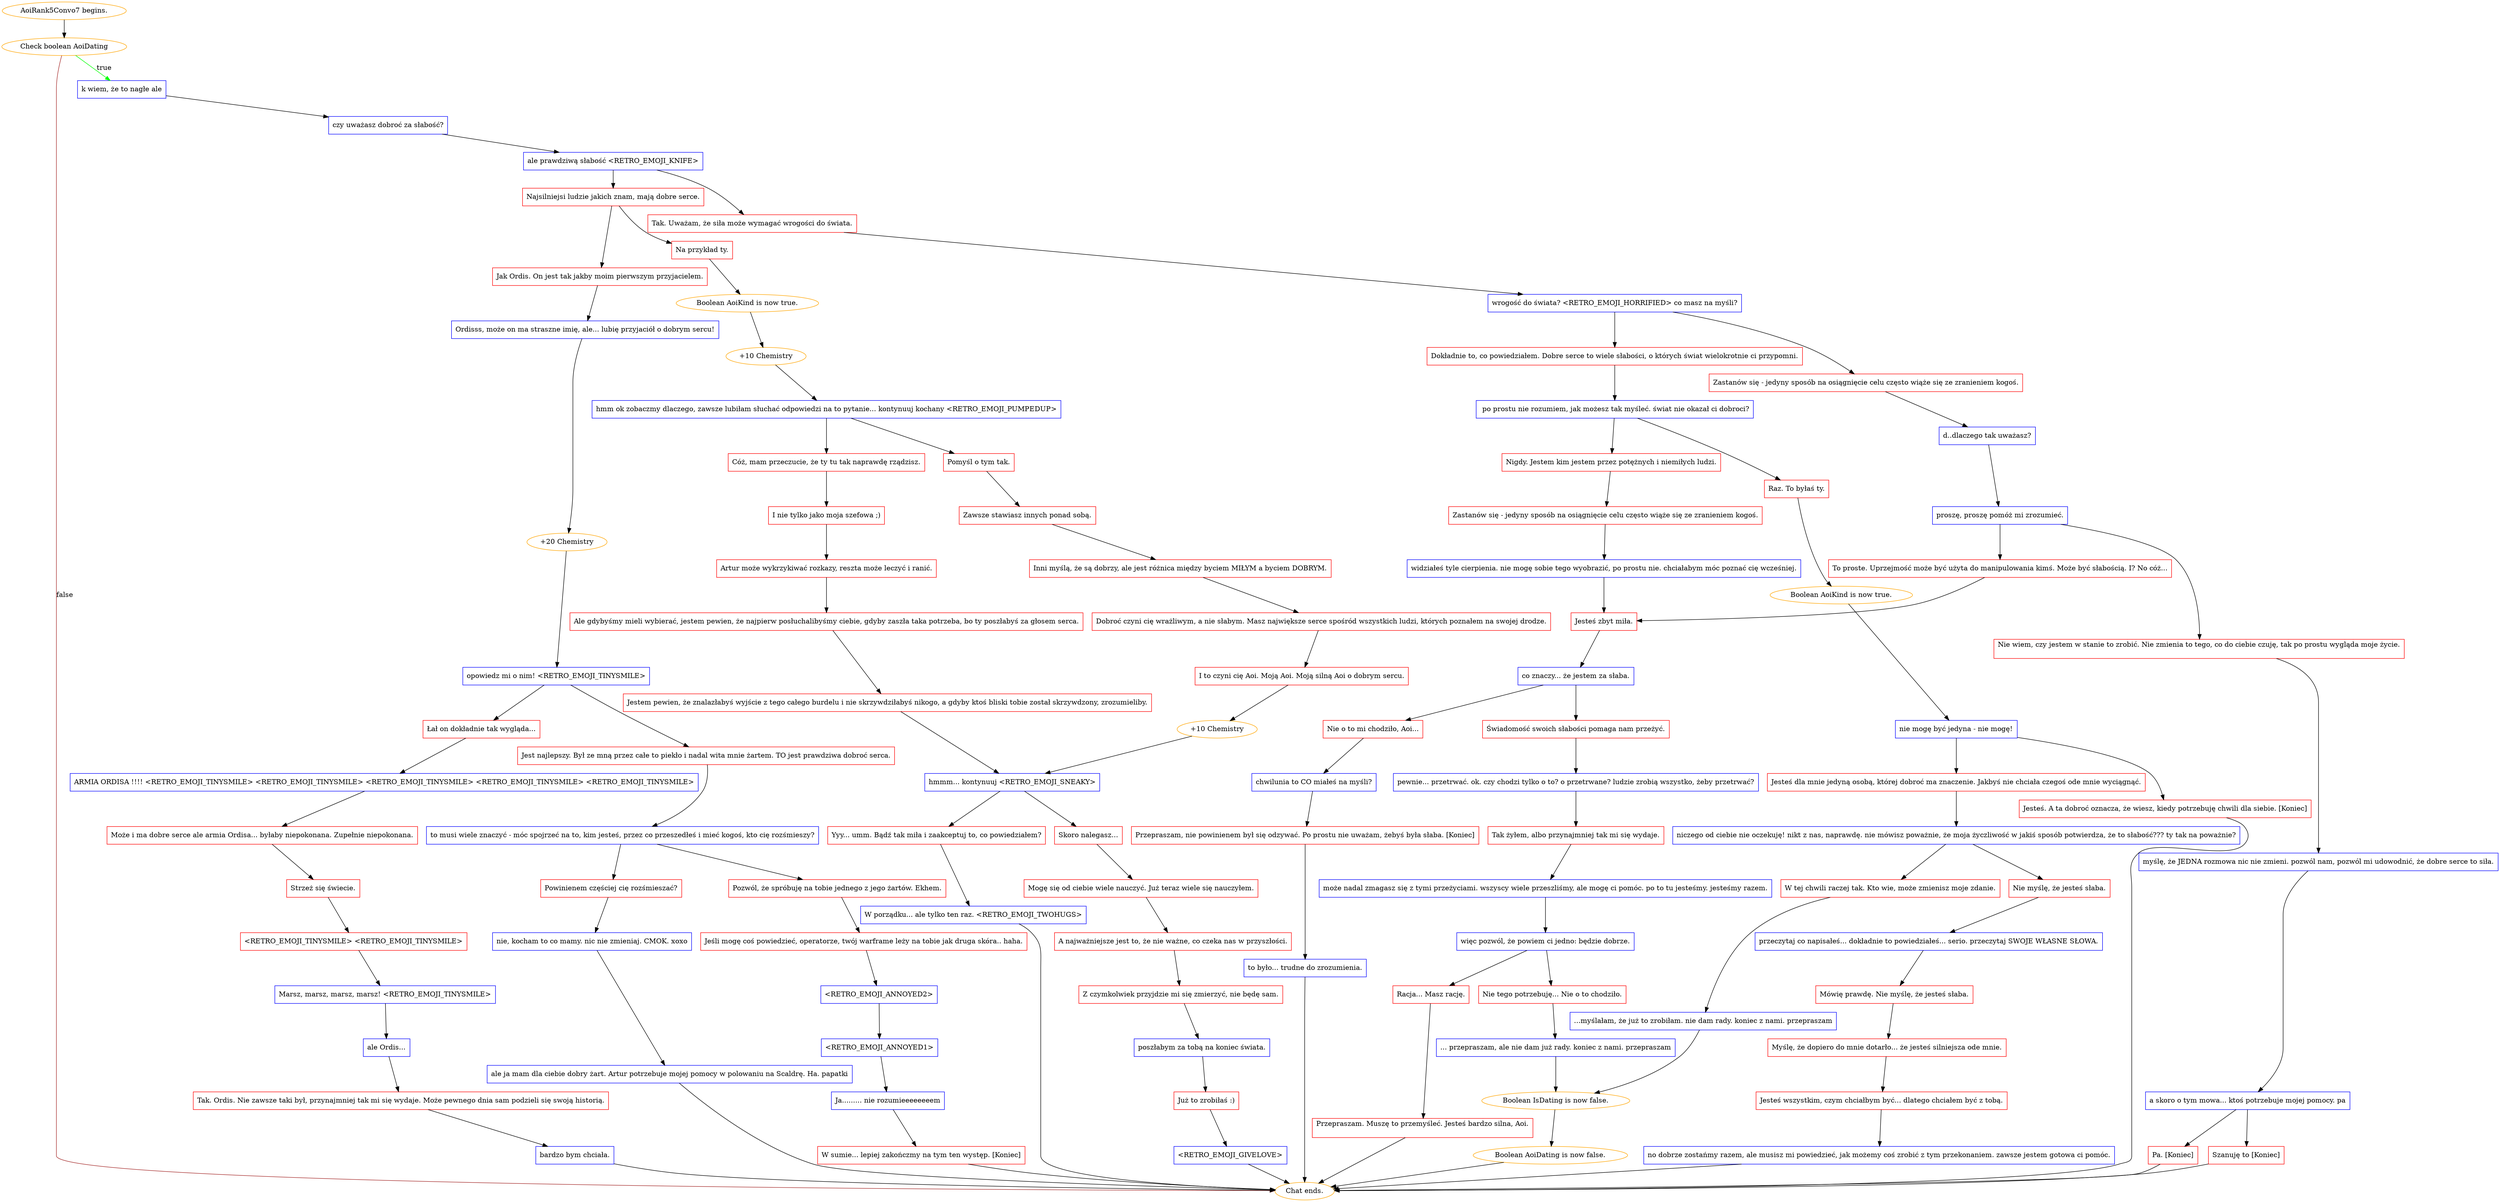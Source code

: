 digraph {
	"AoiRank5Convo7 begins." [color=orange];
		"AoiRank5Convo7 begins." -> j2617805464;
	j2617805464 [label="Check boolean AoiDating",color=orange];
		j2617805464 -> j262355466 [label=true,color=green];
		j2617805464 -> "Chat ends." [label=false,color=brown];
	j262355466 [label="k wiem, że to nagłe ale",shape=box,color=blue];
		j262355466 -> j4182966038;
	"Chat ends." [color=orange];
	j4182966038 [label="czy uważasz dobroć za słabość?",shape=box,color=blue];
		j4182966038 -> j2405999272;
	j2405999272 [label="ale prawdziwą słabość <RETRO_EMOJI_KNIFE>",shape=box,color=blue];
		j2405999272 -> j3100710141;
		j2405999272 -> j2555326902;
	j3100710141 [label="Najsilniejsi ludzie jakich znam, mają dobre serce.",shape=box,color=red];
		j3100710141 -> j1726052248;
		j3100710141 -> j957658090;
	j2555326902 [label="Tak. Uważam, że siła może wymagać wrogości do świata.",shape=box,color=red];
		j2555326902 -> j1346960517;
	j1726052248 [label="Na przykład ty.",shape=box,color=red];
		j1726052248 -> j3954528916;
	j957658090 [label="Jak Ordis. On jest tak jakby moim pierwszym przyjacielem.",shape=box,color=red];
		j957658090 -> j3800773322;
	j1346960517 [label="wrogość do świata? <RETRO_EMOJI_HORRIFIED> co masz na myśli?",shape=box,color=blue];
		j1346960517 -> j2951889824;
		j1346960517 -> j3211925357;
	j3954528916 [label="Boolean AoiKind is now true.",color=orange];
		j3954528916 -> j614127708;
	j3800773322 [label="Ordisss, może on ma straszne imię, ale... lubię przyjaciół o dobrym sercu!",shape=box,color=blue];
		j3800773322 -> j3036316606;
	j2951889824 [label="Dokładnie to, co powiedziałem. Dobre serce to wiele słabości, o których świat wielokrotnie ci przypomni.",shape=box,color=red];
		j2951889824 -> j3093757305;
	j3211925357 [label="Zastanów się - jedyny sposób na osiągnięcie celu często wiąże się ze zranieniem kogoś.",shape=box,color=red];
		j3211925357 -> j27832332;
	j614127708 [label="+10 Chemistry",color=orange];
		j614127708 -> j2340534045;
	j3036316606 [label="+20 Chemistry",color=orange];
		j3036316606 -> j2565319247;
	j3093757305 [label=" po prostu nie rozumiem, jak możesz tak myśleć. świat nie okazał ci dobroci?",shape=box,color=blue];
		j3093757305 -> j224615863;
		j3093757305 -> j1134853151;
	j27832332 [label="d..dlaczego tak uważasz?",shape=box,color=blue];
		j27832332 -> j2860122697;
	j2340534045 [label="hmm ok zobaczmy dlaczego, zawsze lubiłam słuchać odpowiedzi na to pytanie... kontynuuj kochany <RETRO_EMOJI_PUMPEDUP>",shape=box,color=blue];
		j2340534045 -> j1594505918;
		j2340534045 -> j1604275910;
	j2565319247 [label="opowiedz mi o nim! <RETRO_EMOJI_TINYSMILE>",shape=box,color=blue];
		j2565319247 -> j3126091923;
		j2565319247 -> j3322777754;
	j224615863 [label="Raz. To byłaś ty.",shape=box,color=red];
		j224615863 -> j1778449833;
	j1134853151 [label="Nigdy. Jestem kim jestem przez potężnych i niemiłych ludzi.",shape=box,color=red];
		j1134853151 -> j419539308;
	j2860122697 [label="proszę, proszę pomóż mi zrozumieć.",shape=box,color=blue];
		j2860122697 -> j3207657092;
		j2860122697 -> j2697093685;
	j1594505918 [label="Pomyśl o tym tak.",shape=box,color=red];
		j1594505918 -> j1684230789;
	j1604275910 [label="Cóż, mam przeczucie, że ty tu tak naprawdę rządzisz.",shape=box,color=red];
		j1604275910 -> j3986847518;
	j3126091923 [label="Łał on dokładnie tak wygląda...",shape=box,color=red];
		j3126091923 -> j1108074584;
	j3322777754 [label="Jest najlepszy. Był ze mną przez całe to piekło i nadal wita mnie żartem. TO jest prawdziwa dobroć serca.",shape=box,color=red];
		j3322777754 -> j3814716155;
	j1778449833 [label="Boolean AoiKind is now true.",color=orange];
		j1778449833 -> j3601143023;
	j419539308 [label="Zastanów się - jedyny sposób na osiągnięcie celu często wiąże się ze zranieniem kogoś.",shape=box,color=red];
		j419539308 -> j1862270723;
	j3207657092 [label="To proste. Uprzejmość może być użyta do manipulowania kimś. Może być słabością. I? No cóż...",shape=box,color=red];
		j3207657092 -> j2287409627;
	j2697093685 [label="Nie wiem, czy jestem w stanie to zrobić. Nie zmienia to tego, co do ciebie czuję, tak po prostu wygląda moje życie.
",shape=box,color=red];
		j2697093685 -> j3142547714;
	j1684230789 [label="Zawsze stawiasz innych ponad sobą.",shape=box,color=red];
		j1684230789 -> j955714361;
	j3986847518 [label="I nie tylko jako moja szefowa ;)",shape=box,color=red];
		j3986847518 -> j3870915176;
	j1108074584 [label="ARMIA ORDISA !!!! <RETRO_EMOJI_TINYSMILE> <RETRO_EMOJI_TINYSMILE> <RETRO_EMOJI_TINYSMILE> <RETRO_EMOJI_TINYSMILE> <RETRO_EMOJI_TINYSMILE>",shape=box,color=blue];
		j1108074584 -> j3202613667;
	j3814716155 [label="to musi wiele znaczyć - móc spojrzeć na to, kim jesteś, przez co przeszedłeś i mieć kogoś, kto cię rozśmieszy?",shape=box,color=blue];
		j3814716155 -> j124161238;
		j3814716155 -> j818992165;
	j3601143023 [label="nie mogę być jedyna - nie mogę!",shape=box,color=blue];
		j3601143023 -> j4173617189;
		j3601143023 -> j2493256876;
	j1862270723 [label="widziałeś tyle cierpienia. nie mogę sobie tego wyobrazić, po prostu nie. chciałabym móc poznać cię wcześniej.",shape=box,color=blue];
		j1862270723 -> j2287409627;
	j2287409627 [label="Jesteś zbyt miła.",shape=box,color=red];
		j2287409627 -> j3910805933;
	j3142547714 [label="myślę, że JEDNA rozmowa nic nie zmieni. pozwól nam, pozwól mi udowodnić, że dobre serce to siła.",shape=box,color=blue];
		j3142547714 -> j1439931757;
	j955714361 [label="Inni myślą, że są dobrzy, ale jest różnica między byciem MIŁYM a byciem DOBRYM.",shape=box,color=red];
		j955714361 -> j1101608308;
	j3870915176 [label="Artur może wykrzykiwać rozkazy, reszta może leczyć i ranić.",shape=box,color=red];
		j3870915176 -> j1135656360;
	j3202613667 [label="Może i ma dobre serce ale armia Ordisa... byłaby niepokonana. Zupełnie niepokonana.",shape=box,color=red];
		j3202613667 -> j1945310763;
	j124161238 [label="Powinienem częściej cię rozśmieszać?",shape=box,color=red];
		j124161238 -> j3531637766;
	j818992165 [label="Pozwól, że spróbuję na tobie jednego z jego żartów. Ekhem.",shape=box,color=red];
		j818992165 -> j119496376;
	j4173617189 [label="Jesteś dla mnie jedyną osobą, której dobroć ma znaczenie. Jakbyś nie chciała czegoś ode mnie wyciągnąć.",shape=box,color=red];
		j4173617189 -> j1443395977;
	j2493256876 [label="Jesteś. A ta dobroć oznacza, że wiesz, kiedy potrzebuję chwili dla siebie. [Koniec]",shape=box,color=red];
		j2493256876 -> "Chat ends.";
	j3910805933 [label="co znaczy... że jestem za słaba.",shape=box,color=blue];
		j3910805933 -> j1053007211;
		j3910805933 -> j2924101060;
	j1439931757 [label="a skoro o tym mowa... ktoś potrzebuje mojej pomocy. pa",shape=box,color=blue];
		j1439931757 -> j135612514;
		j1439931757 -> j411897751;
	j1101608308 [label="Dobroć czyni cię wrażliwym, a nie słabym. Masz największe serce spośród wszystkich ludzi, których poznałem na swojej drodze.",shape=box,color=red];
		j1101608308 -> j4237296047;
	j1135656360 [label="Ale gdybyśmy mieli wybierać, jestem pewien, że najpierw posłuchalibyśmy ciebie, gdyby zaszła taka potrzeba, bo ty poszłabyś za głosem serca.",shape=box,color=red];
		j1135656360 -> j3300195371;
	j1945310763 [label="Strzeż się świecie.",shape=box,color=red];
		j1945310763 -> j292453152;
	j3531637766 [label="nie, kocham to co mamy. nic nie zmieniaj. CMOK. xoxo",shape=box,color=blue];
		j3531637766 -> j4176486825;
	j119496376 [label="Jeśli mogę coś powiedzieć, operatorze, twój warframe leży na tobie jak druga skóra.. haha.",shape=box,color=red];
		j119496376 -> j2417676342;
	j1443395977 [label="niczego od ciebie nie oczekuję! nikt z nas, naprawdę. nie mówisz poważnie, że moja życzliwość w jakiś sposób potwierdza, że to słabość??? ty tak na poważnie?",shape=box,color=blue];
		j1443395977 -> j2689069382;
		j1443395977 -> j1135198193;
	j1053007211 [label="Nie o to mi chodziło, Aoi...",shape=box,color=red];
		j1053007211 -> j4279520585;
	j2924101060 [label="Świadomość swoich słabości pomaga nam przeżyć.",shape=box,color=red];
		j2924101060 -> j1339237958;
	j135612514 [label="Szanuję to [Koniec]",shape=box,color=red];
		j135612514 -> "Chat ends.";
	j411897751 [label="Pa. [Koniec]",shape=box,color=red];
		j411897751 -> "Chat ends.";
	j4237296047 [label="I to czyni cię Aoi. Moją Aoi. Moją silną Aoi o dobrym sercu.",shape=box,color=red];
		j4237296047 -> j3924543264;
	j3300195371 [label="Jestem pewien, że znalazłabyś wyjście z tego całego burdelu i nie skrzywdziłabyś nikogo, a gdyby ktoś bliski tobie został skrzywdzony, zrozumieliby.",shape=box,color=red];
		j3300195371 -> j3948551225;
	j292453152 [label="<RETRO_EMOJI_TINYSMILE> <RETRO_EMOJI_TINYSMILE>",shape=box,color=red];
		j292453152 -> j3765409822;
	j4176486825 [label="ale ja mam dla ciebie dobry żart. Artur potrzebuje mojej pomocy w polowaniu na Scaldrę. Ha. papatki",shape=box,color=blue];
		j4176486825 -> "Chat ends.";
	j2417676342 [label="<RETRO_EMOJI_ANNOYED2>",shape=box,color=blue];
		j2417676342 -> j1724900661;
	j2689069382 [label="W tej chwili raczej tak. Kto wie, może zmienisz moje zdanie.",shape=box,color=red];
		j2689069382 -> j3262365408;
	j1135198193 [label="Nie myślę, że jesteś słaba.",shape=box,color=red];
		j1135198193 -> j4154439986;
	j4279520585 [label="chwilunia to CO miałeś na myśli?",shape=box,color=blue];
		j4279520585 -> j1222677518;
	j1339237958 [label="pewnie... przetrwać. ok. czy chodzi tylko o to? o przetrwane? ludzie zrobią wszystko, żeby przetrwać?",shape=box,color=blue];
		j1339237958 -> j2982223002;
	j3924543264 [label="+10 Chemistry",color=orange];
		j3924543264 -> j3948551225;
	j3948551225 [label="hmmm... kontynuuj <RETRO_EMOJI_SNEAKY>",shape=box,color=blue];
		j3948551225 -> j3388493942;
		j3948551225 -> j2056857711;
	j3765409822 [label="Marsz, marsz, marsz, marsz! <RETRO_EMOJI_TINYSMILE>",shape=box,color=blue];
		j3765409822 -> j3469726272;
	j1724900661 [label="<RETRO_EMOJI_ANNOYED1>",shape=box,color=blue];
		j1724900661 -> j211293806;
	j3262365408 [label="...myślałam, że już to zrobiłam. nie dam rady. koniec z nami. przepraszam",shape=box,color=blue];
		j3262365408 -> j2209722290;
	j4154439986 [label="przeczytaj co napisałeś... dokładnie to powiedziałeś... serio. przeczytaj SWOJE WŁASNE SŁOWA.",shape=box,color=blue];
		j4154439986 -> j3733245781;
	j1222677518 [label="Przepraszam, nie powinienem był się odzywać. Po prostu nie uważam, żebyś była słaba. [Koniec]",shape=box,color=red];
		j1222677518 -> j3016873095;
	j2982223002 [label="Tak żyłem, albo przynajmniej tak mi się wydaje.",shape=box,color=red];
		j2982223002 -> j1143431758;
	j3388493942 [label="Yyy... umm. Bądź tak miła i zaakceptuj to, co powiedziałem?",shape=box,color=red];
		j3388493942 -> j675253830;
	j2056857711 [label="Skoro nalegasz...",shape=box,color=red];
		j2056857711 -> j2772009915;
	j3469726272 [label="ale Ordis...",shape=box,color=blue];
		j3469726272 -> j31524612;
	j211293806 [label="Ja......... nie rozumieeeeeeeem",shape=box,color=blue];
		j211293806 -> j4009754157;
	j2209722290 [label="Boolean IsDating is now false.",color=orange];
		j2209722290 -> j1296492913;
	j3733245781 [label="Mówię prawdę. Nie myślę, że jesteś słaba.",shape=box,color=red];
		j3733245781 -> j2942832101;
	j3016873095 [label="to było... trudne do zrozumienia.",shape=box,color=blue];
		j3016873095 -> "Chat ends.";
	j1143431758 [label="może nadal zmagasz się z tymi przeżyciami. wszyscy wiele przeszliśmy, ale mogę ci pomóc. po to tu jesteśmy. jesteśmy razem.",shape=box,color=blue];
		j1143431758 -> j2053630454;
	j675253830 [label="W porządku... ale tylko ten raz. <RETRO_EMOJI_TWOHUGS>",shape=box,color=blue];
		j675253830 -> "Chat ends.";
	j2772009915 [label="Mogę się od ciebie wiele nauczyć. Już teraz wiele się nauczyłem.",shape=box,color=red];
		j2772009915 -> j3604705174;
	j31524612 [label="Tak. Ordis. Nie zawsze taki był, przynajmniej tak mi się wydaje. Może pewnego dnia sam podzieli się swoją historią.",shape=box,color=red];
		j31524612 -> j1326696598;
	j4009754157 [label="W sumie... lepiej zakończmy na tym ten występ. [Koniec]",shape=box,color=red];
		j4009754157 -> "Chat ends.";
	j1296492913 [label="Boolean AoiDating is now false.",color=orange];
		j1296492913 -> "Chat ends.";
	j2942832101 [label="Myślę, że dopiero do mnie dotarło... że jesteś silniejsza ode mnie.",shape=box,color=red];
		j2942832101 -> j3091224874;
	j2053630454 [label="więc pozwól, że powiem ci jedno: będzie dobrze.",shape=box,color=blue];
		j2053630454 -> j2085756249;
		j2053630454 -> j2537392879;
	j3604705174 [label="A najważniejsze jest to, że nie ważne, co czeka nas w przyszłości.",shape=box,color=red];
		j3604705174 -> j3132320268;
	j1326696598 [label="bardzo bym chciała.",shape=box,color=blue];
		j1326696598 -> "Chat ends.";
	j3091224874 [label="Jesteś wszystkim, czym chciałbym być... dlatego chciałem być z tobą.",shape=box,color=red];
		j3091224874 -> j50103261;
	j2085756249 [label="Racja... Masz rację.",shape=box,color=red];
		j2085756249 -> j3918374038;
	j2537392879 [label="Nie tego potrzebuję... Nie o to chodziło.",shape=box,color=red];
		j2537392879 -> j1854481469;
	j3132320268 [label="Z czymkolwiek przyjdzie mi się zmierzyć, nie będę sam.",shape=box,color=red];
		j3132320268 -> j1139374893;
	j50103261 [label="no dobrze zostańmy razem, ale musisz mi powiedzieć, jak możemy coś zrobić z tym przekonaniem. zawsze jestem gotowa ci pomóc.",shape=box,color=blue];
		j50103261 -> "Chat ends.";
	j3918374038 [label="Przepraszam. Muszę to przemyśleć. Jesteś bardzo silna, Aoi.
",shape=box,color=red];
		j3918374038 -> "Chat ends.";
	j1854481469 [label="... przepraszam, ale nie dam już rady. koniec z nami. przepraszam",shape=box,color=blue];
		j1854481469 -> j2209722290;
	j1139374893 [label="poszłabym za tobą na koniec świata.",shape=box,color=blue];
		j1139374893 -> j1890538088;
	j1890538088 [label="Już to zrobiłaś :)",shape=box,color=red];
		j1890538088 -> j3455463371;
	j3455463371 [label="<RETRO_EMOJI_GIVELOVE>",shape=box,color=blue];
		j3455463371 -> "Chat ends.";
}